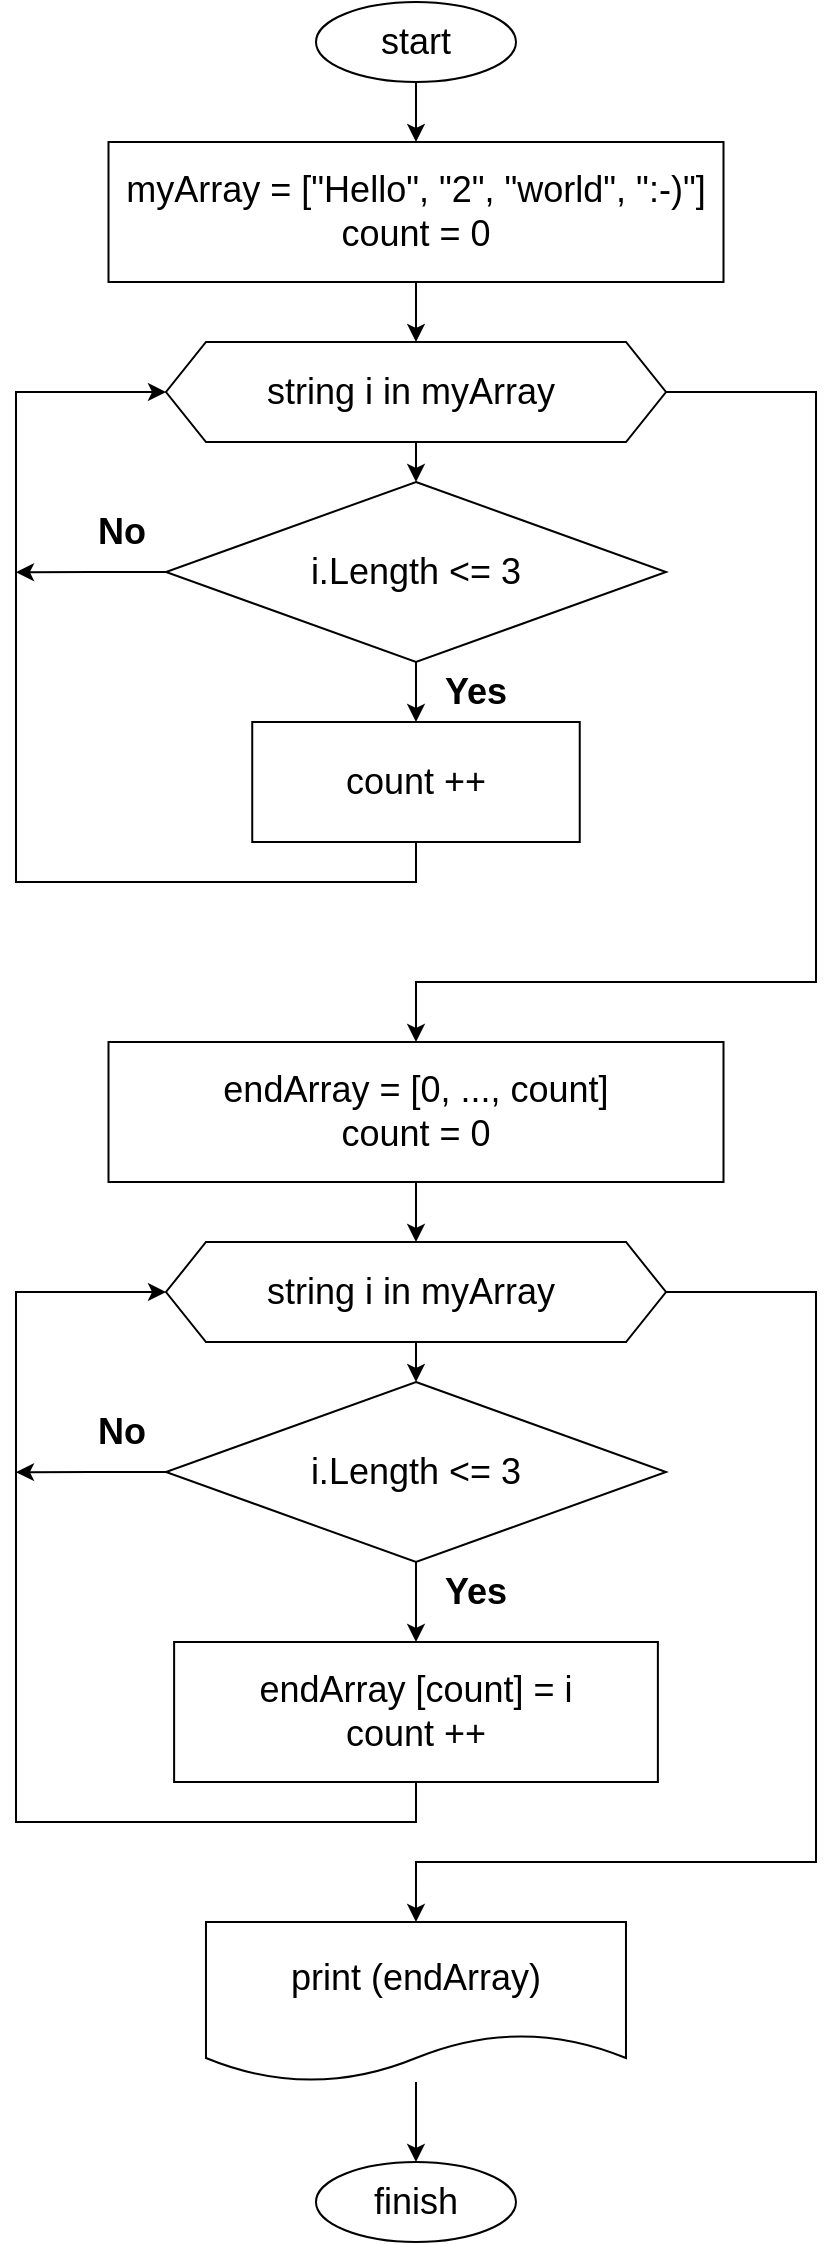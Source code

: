 <mxfile version="24.0.0" type="device">
  <diagram id="fIOdpwsopXi1blNAEbI_" name="Задание">
    <mxGraphModel dx="1760" dy="868" grid="1" gridSize="10" guides="1" tooltips="1" connect="1" arrows="1" fold="1" page="1" pageScale="1" pageWidth="827" pageHeight="1169" math="0" shadow="0">
      <root>
        <mxCell id="0" />
        <mxCell id="1" parent="0" />
        <mxCell id="B7u1j1xh1--mXBaBmXGf-6" style="edgeStyle=orthogonalEdgeStyle;rounded=0;orthogonalLoop=1;jettySize=auto;html=1;exitX=0.5;exitY=1;exitDx=0;exitDy=0;entryX=0.5;entryY=0;entryDx=0;entryDy=0;" parent="1" source="mm_WDNzDdzkokGjDr3H1-2" target="B7u1j1xh1--mXBaBmXGf-4" edge="1">
          <mxGeometry relative="1" as="geometry" />
        </mxCell>
        <mxCell id="mm_WDNzDdzkokGjDr3H1-2" value="&lt;span style=&quot;font-size: 18px;&quot;&gt;start&lt;br&gt;&lt;/span&gt;" style="ellipse;whiteSpace=wrap;html=1;" parent="1" vertex="1">
          <mxGeometry x="350" y="30" width="100" height="40" as="geometry" />
        </mxCell>
        <mxCell id="mm_WDNzDdzkokGjDr3H1-3" value="&lt;font style=&quot;font-size: 18px;&quot;&gt;finish&lt;/font&gt;" style="ellipse;whiteSpace=wrap;html=1;" parent="1" vertex="1">
          <mxGeometry x="349.99" y="1110" width="100" height="40" as="geometry" />
        </mxCell>
        <mxCell id="mm_WDNzDdzkokGjDr3H1-6" style="edgeStyle=orthogonalEdgeStyle;rounded=0;orthogonalLoop=1;jettySize=auto;html=1;entryX=0.5;entryY=0;entryDx=0;entryDy=0;" parent="1" source="mm_WDNzDdzkokGjDr3H1-7" target="mm_WDNzDdzkokGjDr3H1-3" edge="1">
          <mxGeometry relative="1" as="geometry" />
        </mxCell>
        <mxCell id="mm_WDNzDdzkokGjDr3H1-7" value="&lt;font style=&quot;font-size: 18px;&quot;&gt;print (endArray)&lt;br&gt;&lt;/font&gt;" style="shape=document;whiteSpace=wrap;html=1;boundedLbl=1;" parent="1" vertex="1">
          <mxGeometry x="294.99" y="990" width="210" height="80" as="geometry" />
        </mxCell>
        <mxCell id="mm_WDNzDdzkokGjDr3H1-8" style="edgeStyle=orthogonalEdgeStyle;rounded=0;orthogonalLoop=1;jettySize=auto;html=1;exitX=0.5;exitY=1;exitDx=0;exitDy=0;entryX=0.5;entryY=0;entryDx=0;entryDy=0;" parent="1" edge="1">
          <mxGeometry relative="1" as="geometry">
            <mxPoint x="420" y="860" as="sourcePoint" />
          </mxGeometry>
        </mxCell>
        <mxCell id="mm_WDNzDdzkokGjDr3H1-11" style="edgeStyle=orthogonalEdgeStyle;rounded=0;orthogonalLoop=1;jettySize=auto;html=1;exitX=0.5;exitY=1;exitDx=0;exitDy=0;entryX=0.5;entryY=0;entryDx=0;entryDy=0;" parent="1" edge="1">
          <mxGeometry relative="1" as="geometry">
            <mxPoint x="420" y="980" as="sourcePoint" />
          </mxGeometry>
        </mxCell>
        <mxCell id="mm_WDNzDdzkokGjDr3H1-14" style="edgeStyle=orthogonalEdgeStyle;rounded=0;orthogonalLoop=1;jettySize=auto;html=1;exitX=0.5;exitY=1;exitDx=0;exitDy=0;" parent="1" edge="1">
          <mxGeometry relative="1" as="geometry">
            <mxPoint x="420" y="1165" as="sourcePoint" />
          </mxGeometry>
        </mxCell>
        <mxCell id="mm_WDNzDdzkokGjDr3H1-17" style="edgeStyle=orthogonalEdgeStyle;rounded=0;orthogonalLoop=1;jettySize=auto;html=1;exitX=0.5;exitY=1;exitDx=0;exitDy=0;entryX=0.5;entryY=0;entryDx=0;entryDy=0;" parent="1" edge="1">
          <mxGeometry relative="1" as="geometry">
            <mxPoint x="420" y="1050" as="sourcePoint" />
          </mxGeometry>
        </mxCell>
        <mxCell id="mm_WDNzDdzkokGjDr3H1-24" value="&lt;font style=&quot;font-size: 18px;&quot;&gt;&lt;b&gt;No&lt;/b&gt;&lt;/font&gt;" style="text;html=1;strokeColor=none;fillColor=none;align=center;verticalAlign=middle;whiteSpace=wrap;rounded=0;" parent="1" vertex="1">
          <mxGeometry x="222.5" y="280" width="60" height="30" as="geometry" />
        </mxCell>
        <mxCell id="mm_WDNzDdzkokGjDr3H1-32" value="&lt;b&gt;&lt;font style=&quot;font-size: 18px;&quot;&gt;Yes&lt;/font&gt;&lt;/b&gt;" style="text;html=1;strokeColor=none;fillColor=none;align=center;verticalAlign=middle;whiteSpace=wrap;rounded=0;" parent="1" vertex="1">
          <mxGeometry x="400" y="360" width="60" height="30" as="geometry" />
        </mxCell>
        <mxCell id="B7u1j1xh1--mXBaBmXGf-9" style="edgeStyle=orthogonalEdgeStyle;rounded=0;orthogonalLoop=1;jettySize=auto;html=1;exitX=0.5;exitY=1;exitDx=0;exitDy=0;entryX=0.5;entryY=0;entryDx=0;entryDy=0;" parent="1" source="B7u1j1xh1--mXBaBmXGf-4" target="B7u1j1xh1--mXBaBmXGf-7" edge="1">
          <mxGeometry relative="1" as="geometry" />
        </mxCell>
        <mxCell id="B7u1j1xh1--mXBaBmXGf-4" value="&lt;font style=&quot;font-size: 18px;&quot;&gt;&lt;font face=&quot;Helvetica&quot;&gt;myArray = [&lt;span style=&quot;white-space: pre;&quot;&gt;&quot;Hello&quot;, &quot;2&quot;, &quot;world&quot;, &quot;:-)&quot;&lt;/span&gt;]&lt;br&gt;count = 0&lt;/font&gt;&lt;br&gt;&lt;/font&gt;" style="rounded=0;whiteSpace=wrap;html=1;" parent="1" vertex="1">
          <mxGeometry x="246.25" y="100" width="307.5" height="70" as="geometry" />
        </mxCell>
        <mxCell id="B7u1j1xh1--mXBaBmXGf-10" style="edgeStyle=orthogonalEdgeStyle;rounded=0;orthogonalLoop=1;jettySize=auto;html=1;exitX=0.5;exitY=1;exitDx=0;exitDy=0;entryX=0.5;entryY=0;entryDx=0;entryDy=0;" parent="1" source="B7u1j1xh1--mXBaBmXGf-7" target="B7u1j1xh1--mXBaBmXGf-8" edge="1">
          <mxGeometry relative="1" as="geometry" />
        </mxCell>
        <mxCell id="B7u1j1xh1--mXBaBmXGf-20" style="edgeStyle=orthogonalEdgeStyle;rounded=0;orthogonalLoop=1;jettySize=auto;html=1;exitX=1;exitY=0.5;exitDx=0;exitDy=0;entryX=0.5;entryY=0;entryDx=0;entryDy=0;" parent="1" source="B7u1j1xh1--mXBaBmXGf-7" target="B7u1j1xh1--mXBaBmXGf-19" edge="1">
          <mxGeometry relative="1" as="geometry">
            <Array as="points">
              <mxPoint x="600" y="225" />
              <mxPoint x="600" y="520" />
              <mxPoint x="400" y="520" />
            </Array>
          </mxGeometry>
        </mxCell>
        <mxCell id="B7u1j1xh1--mXBaBmXGf-7" value="&lt;font style=&quot;font-size: 18px;&quot;&gt;string i in myArray&amp;nbsp;&lt;/font&gt;" style="shape=hexagon;perimeter=hexagonPerimeter2;whiteSpace=wrap;html=1;fixedSize=1;" parent="1" vertex="1">
          <mxGeometry x="275" y="200" width="250" height="50" as="geometry" />
        </mxCell>
        <mxCell id="B7u1j1xh1--mXBaBmXGf-13" style="edgeStyle=orthogonalEdgeStyle;rounded=0;orthogonalLoop=1;jettySize=auto;html=1;exitX=0.5;exitY=1;exitDx=0;exitDy=0;entryX=0.5;entryY=0;entryDx=0;entryDy=0;" parent="1" source="B7u1j1xh1--mXBaBmXGf-8" target="B7u1j1xh1--mXBaBmXGf-11" edge="1">
          <mxGeometry relative="1" as="geometry" />
        </mxCell>
        <mxCell id="B7u1j1xh1--mXBaBmXGf-18" style="edgeStyle=orthogonalEdgeStyle;rounded=0;orthogonalLoop=1;jettySize=auto;html=1;exitX=0;exitY=0.5;exitDx=0;exitDy=0;" parent="1" source="B7u1j1xh1--mXBaBmXGf-8" edge="1">
          <mxGeometry relative="1" as="geometry">
            <mxPoint x="200" y="315.105" as="targetPoint" />
          </mxGeometry>
        </mxCell>
        <mxCell id="B7u1j1xh1--mXBaBmXGf-8" value="&lt;p style=&quot;font-size: 18px; line-height: 19px; white-space: pre;&quot;&gt;&lt;span style=&quot;background-color: rgb(255, 255, 255);&quot;&gt;&lt;font face=&quot;Helvetica&quot;&gt;i.Length &amp;lt;= &lt;span style=&quot;font-size: 18px;&quot;&gt;3&lt;/span&gt;&lt;/font&gt;&lt;/span&gt;&lt;/p&gt;" style="rhombus;whiteSpace=wrap;html=1;" parent="1" vertex="1">
          <mxGeometry x="275" y="270" width="250" height="90" as="geometry" />
        </mxCell>
        <mxCell id="B7u1j1xh1--mXBaBmXGf-17" style="edgeStyle=orthogonalEdgeStyle;rounded=0;orthogonalLoop=1;jettySize=auto;html=1;exitX=0.5;exitY=1;exitDx=0;exitDy=0;entryX=0;entryY=0.5;entryDx=0;entryDy=0;" parent="1" source="B7u1j1xh1--mXBaBmXGf-11" target="B7u1j1xh1--mXBaBmXGf-7" edge="1">
          <mxGeometry relative="1" as="geometry">
            <Array as="points">
              <mxPoint x="400" y="470" />
              <mxPoint x="200" y="470" />
              <mxPoint x="200" y="225" />
            </Array>
          </mxGeometry>
        </mxCell>
        <mxCell id="B7u1j1xh1--mXBaBmXGf-11" value="&lt;font style=&quot;font-size: 18px;&quot;&gt;&lt;font face=&quot;Helvetica&quot;&gt;count ++&lt;/font&gt;&lt;br&gt;&lt;/font&gt;" style="rounded=0;whiteSpace=wrap;html=1;" parent="1" vertex="1">
          <mxGeometry x="318.12" y="390" width="163.75" height="60" as="geometry" />
        </mxCell>
        <mxCell id="B7u1j1xh1--mXBaBmXGf-29" style="edgeStyle=orthogonalEdgeStyle;rounded=0;orthogonalLoop=1;jettySize=auto;html=1;exitX=0.5;exitY=1;exitDx=0;exitDy=0;entryX=0.5;entryY=0;entryDx=0;entryDy=0;" parent="1" source="B7u1j1xh1--mXBaBmXGf-19" target="B7u1j1xh1--mXBaBmXGf-24" edge="1">
          <mxGeometry relative="1" as="geometry" />
        </mxCell>
        <mxCell id="B7u1j1xh1--mXBaBmXGf-19" value="&lt;font style=&quot;font-size: 18px;&quot;&gt;&lt;font face=&quot;Helvetica&quot;&gt;endArray = [0, ...,&amp;nbsp;&lt;/font&gt;count&lt;font face=&quot;Helvetica&quot;&gt;]&lt;br&gt;count = 0&lt;/font&gt;&lt;br&gt;&lt;/font&gt;" style="rounded=0;whiteSpace=wrap;html=1;" parent="1" vertex="1">
          <mxGeometry x="246.25" y="550" width="307.5" height="70" as="geometry" />
        </mxCell>
        <mxCell id="B7u1j1xh1--mXBaBmXGf-21" value="&lt;font style=&quot;font-size: 18px;&quot;&gt;&lt;b&gt;No&lt;/b&gt;&lt;/font&gt;" style="text;html=1;strokeColor=none;fillColor=none;align=center;verticalAlign=middle;whiteSpace=wrap;rounded=0;" parent="1" vertex="1">
          <mxGeometry x="222.5" y="730" width="60" height="30" as="geometry" />
        </mxCell>
        <mxCell id="B7u1j1xh1--mXBaBmXGf-22" value="&lt;b&gt;&lt;font style=&quot;font-size: 18px;&quot;&gt;Yes&lt;/font&gt;&lt;/b&gt;" style="text;html=1;strokeColor=none;fillColor=none;align=center;verticalAlign=middle;whiteSpace=wrap;rounded=0;" parent="1" vertex="1">
          <mxGeometry x="400" y="810" width="60" height="30" as="geometry" />
        </mxCell>
        <mxCell id="B7u1j1xh1--mXBaBmXGf-23" style="edgeStyle=orthogonalEdgeStyle;rounded=0;orthogonalLoop=1;jettySize=auto;html=1;exitX=0.5;exitY=1;exitDx=0;exitDy=0;entryX=0.5;entryY=0;entryDx=0;entryDy=0;" parent="1" source="B7u1j1xh1--mXBaBmXGf-24" target="B7u1j1xh1--mXBaBmXGf-26" edge="1">
          <mxGeometry relative="1" as="geometry" />
        </mxCell>
        <mxCell id="B7u1j1xh1--mXBaBmXGf-33" style="edgeStyle=orthogonalEdgeStyle;rounded=0;orthogonalLoop=1;jettySize=auto;html=1;exitX=1;exitY=0.5;exitDx=0;exitDy=0;entryX=0.5;entryY=0;entryDx=0;entryDy=0;" parent="1" source="B7u1j1xh1--mXBaBmXGf-24" target="mm_WDNzDdzkokGjDr3H1-7" edge="1">
          <mxGeometry relative="1" as="geometry">
            <Array as="points">
              <mxPoint x="600" y="675" />
              <mxPoint x="600" y="960" />
              <mxPoint x="400" y="960" />
            </Array>
          </mxGeometry>
        </mxCell>
        <mxCell id="B7u1j1xh1--mXBaBmXGf-24" value="&lt;font style=&quot;font-size: 18px;&quot;&gt;string i in myArray&amp;nbsp;&lt;/font&gt;" style="shape=hexagon;perimeter=hexagonPerimeter2;whiteSpace=wrap;html=1;fixedSize=1;" parent="1" vertex="1">
          <mxGeometry x="275" y="650" width="250" height="50" as="geometry" />
        </mxCell>
        <mxCell id="B7u1j1xh1--mXBaBmXGf-25" style="edgeStyle=orthogonalEdgeStyle;rounded=0;orthogonalLoop=1;jettySize=auto;html=1;exitX=0.5;exitY=1;exitDx=0;exitDy=0;entryX=0.5;entryY=0;entryDx=0;entryDy=0;" parent="1" source="B7u1j1xh1--mXBaBmXGf-26" target="B7u1j1xh1--mXBaBmXGf-27" edge="1">
          <mxGeometry relative="1" as="geometry" />
        </mxCell>
        <mxCell id="B7u1j1xh1--mXBaBmXGf-32" style="edgeStyle=orthogonalEdgeStyle;rounded=0;orthogonalLoop=1;jettySize=auto;html=1;exitX=0;exitY=0.5;exitDx=0;exitDy=0;" parent="1" source="B7u1j1xh1--mXBaBmXGf-26" edge="1">
          <mxGeometry relative="1" as="geometry">
            <mxPoint x="200" y="765.077" as="targetPoint" />
          </mxGeometry>
        </mxCell>
        <mxCell id="B7u1j1xh1--mXBaBmXGf-26" value="&lt;p style=&quot;font-size: 18px; line-height: 19px; white-space: pre;&quot;&gt;&lt;span style=&quot;background-color: rgb(255, 255, 255);&quot;&gt;&lt;font face=&quot;Helvetica&quot;&gt;i.Length &amp;lt;= &lt;span style=&quot;font-size: 18px;&quot;&gt;3&lt;/span&gt;&lt;/font&gt;&lt;/span&gt;&lt;/p&gt;" style="rhombus;whiteSpace=wrap;html=1;" parent="1" vertex="1">
          <mxGeometry x="275" y="720" width="250" height="90" as="geometry" />
        </mxCell>
        <mxCell id="B7u1j1xh1--mXBaBmXGf-31" style="edgeStyle=orthogonalEdgeStyle;rounded=0;orthogonalLoop=1;jettySize=auto;html=1;exitX=0.5;exitY=1;exitDx=0;exitDy=0;entryX=0;entryY=0.5;entryDx=0;entryDy=0;" parent="1" source="B7u1j1xh1--mXBaBmXGf-27" target="B7u1j1xh1--mXBaBmXGf-24" edge="1">
          <mxGeometry relative="1" as="geometry">
            <Array as="points">
              <mxPoint x="400" y="940" />
              <mxPoint x="200" y="940" />
              <mxPoint x="200" y="675" />
            </Array>
          </mxGeometry>
        </mxCell>
        <mxCell id="B7u1j1xh1--mXBaBmXGf-27" value="&lt;div&gt;&lt;font style=&quot;font-size: 18px;&quot;&gt;&lt;font face=&quot;Helvetica&quot;&gt;endArray [&lt;/font&gt;count&lt;font face=&quot;Helvetica&quot;&gt;] = i&lt;/font&gt;&lt;font face=&quot;Helvetica&quot;&gt;&lt;br&gt;&lt;/font&gt;&lt;/font&gt;&lt;/div&gt;&lt;font style=&quot;font-size: 18px;&quot;&gt;&lt;font face=&quot;Helvetica&quot;&gt;count ++&lt;/font&gt;&lt;br&gt;&lt;/font&gt;" style="rounded=0;whiteSpace=wrap;html=1;" parent="1" vertex="1">
          <mxGeometry x="279.06" y="850" width="241.88" height="70" as="geometry" />
        </mxCell>
      </root>
    </mxGraphModel>
  </diagram>
</mxfile>
